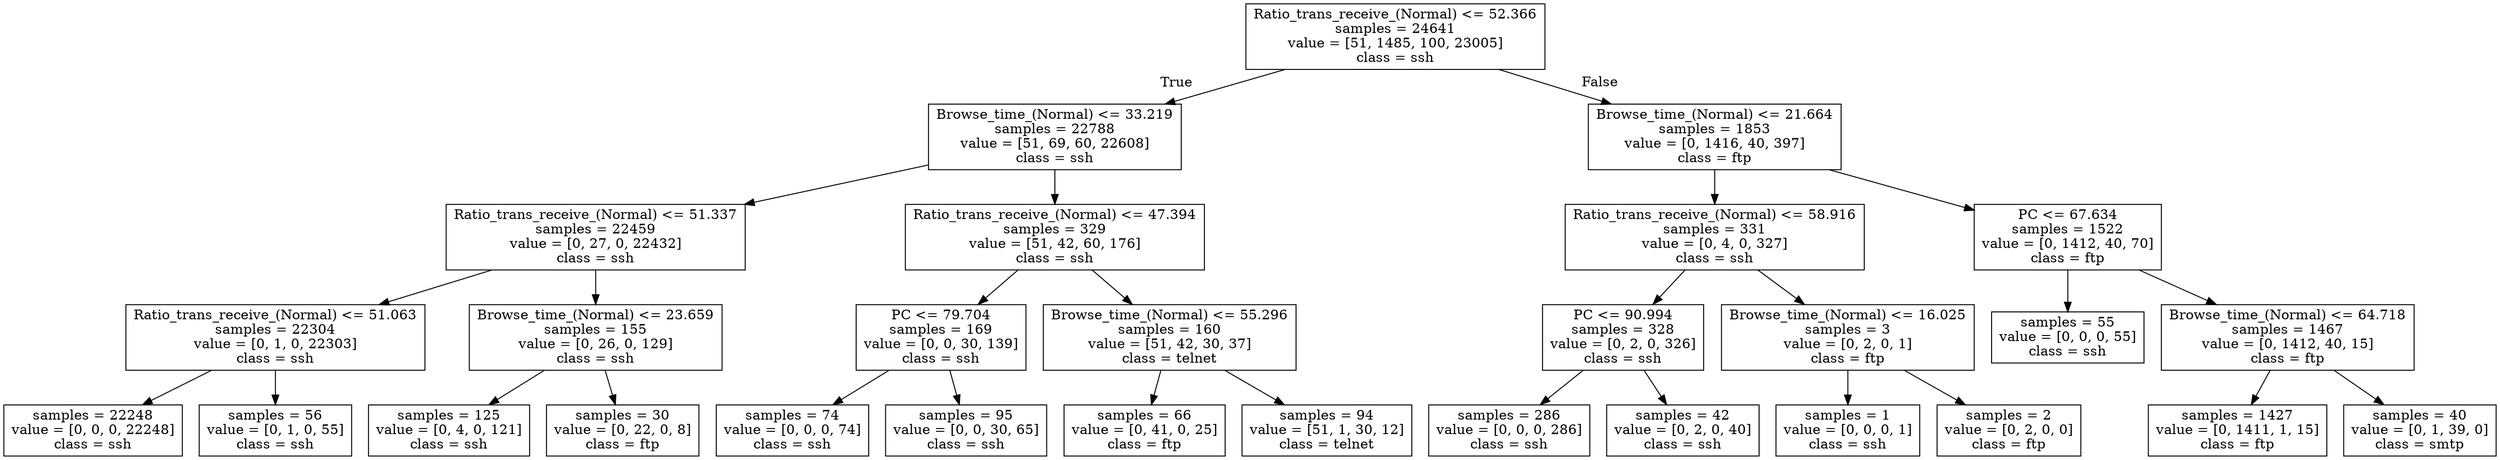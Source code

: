 digraph Tree {
node [shape=box] ;
0 [label="Ratio_trans_receive_(Normal) <= 52.366\nsamples = 24641\nvalue = [51, 1485, 100, 23005]\nclass = ssh"] ;
1 [label="Browse_time_(Normal) <= 33.219\nsamples = 22788\nvalue = [51, 69, 60, 22608]\nclass = ssh"] ;
0 -> 1 [labeldistance=2.5, labelangle=45, headlabel="True"] ;
2 [label="Ratio_trans_receive_(Normal) <= 51.337\nsamples = 22459\nvalue = [0, 27, 0, 22432]\nclass = ssh"] ;
1 -> 2 ;
3 [label="Ratio_trans_receive_(Normal) <= 51.063\nsamples = 22304\nvalue = [0, 1, 0, 22303]\nclass = ssh"] ;
2 -> 3 ;
4 [label="samples = 22248\nvalue = [0, 0, 0, 22248]\nclass = ssh"] ;
3 -> 4 ;
5 [label="samples = 56\nvalue = [0, 1, 0, 55]\nclass = ssh"] ;
3 -> 5 ;
6 [label="Browse_time_(Normal) <= 23.659\nsamples = 155\nvalue = [0, 26, 0, 129]\nclass = ssh"] ;
2 -> 6 ;
7 [label="samples = 125\nvalue = [0, 4, 0, 121]\nclass = ssh"] ;
6 -> 7 ;
8 [label="samples = 30\nvalue = [0, 22, 0, 8]\nclass = ftp"] ;
6 -> 8 ;
9 [label="Ratio_trans_receive_(Normal) <= 47.394\nsamples = 329\nvalue = [51, 42, 60, 176]\nclass = ssh"] ;
1 -> 9 ;
10 [label="PC <= 79.704\nsamples = 169\nvalue = [0, 0, 30, 139]\nclass = ssh"] ;
9 -> 10 ;
11 [label="samples = 74\nvalue = [0, 0, 0, 74]\nclass = ssh"] ;
10 -> 11 ;
12 [label="samples = 95\nvalue = [0, 0, 30, 65]\nclass = ssh"] ;
10 -> 12 ;
13 [label="Browse_time_(Normal) <= 55.296\nsamples = 160\nvalue = [51, 42, 30, 37]\nclass = telnet"] ;
9 -> 13 ;
14 [label="samples = 66\nvalue = [0, 41, 0, 25]\nclass = ftp"] ;
13 -> 14 ;
15 [label="samples = 94\nvalue = [51, 1, 30, 12]\nclass = telnet"] ;
13 -> 15 ;
16 [label="Browse_time_(Normal) <= 21.664\nsamples = 1853\nvalue = [0, 1416, 40, 397]\nclass = ftp"] ;
0 -> 16 [labeldistance=2.5, labelangle=-45, headlabel="False"] ;
17 [label="Ratio_trans_receive_(Normal) <= 58.916\nsamples = 331\nvalue = [0, 4, 0, 327]\nclass = ssh"] ;
16 -> 17 ;
18 [label="PC <= 90.994\nsamples = 328\nvalue = [0, 2, 0, 326]\nclass = ssh"] ;
17 -> 18 ;
19 [label="samples = 286\nvalue = [0, 0, 0, 286]\nclass = ssh"] ;
18 -> 19 ;
20 [label="samples = 42\nvalue = [0, 2, 0, 40]\nclass = ssh"] ;
18 -> 20 ;
21 [label="Browse_time_(Normal) <= 16.025\nsamples = 3\nvalue = [0, 2, 0, 1]\nclass = ftp"] ;
17 -> 21 ;
22 [label="samples = 1\nvalue = [0, 0, 0, 1]\nclass = ssh"] ;
21 -> 22 ;
23 [label="samples = 2\nvalue = [0, 2, 0, 0]\nclass = ftp"] ;
21 -> 23 ;
24 [label="PC <= 67.634\nsamples = 1522\nvalue = [0, 1412, 40, 70]\nclass = ftp"] ;
16 -> 24 ;
25 [label="samples = 55\nvalue = [0, 0, 0, 55]\nclass = ssh"] ;
24 -> 25 ;
26 [label="Browse_time_(Normal) <= 64.718\nsamples = 1467\nvalue = [0, 1412, 40, 15]\nclass = ftp"] ;
24 -> 26 ;
27 [label="samples = 1427\nvalue = [0, 1411, 1, 15]\nclass = ftp"] ;
26 -> 27 ;
28 [label="samples = 40\nvalue = [0, 1, 39, 0]\nclass = smtp"] ;
26 -> 28 ;
}